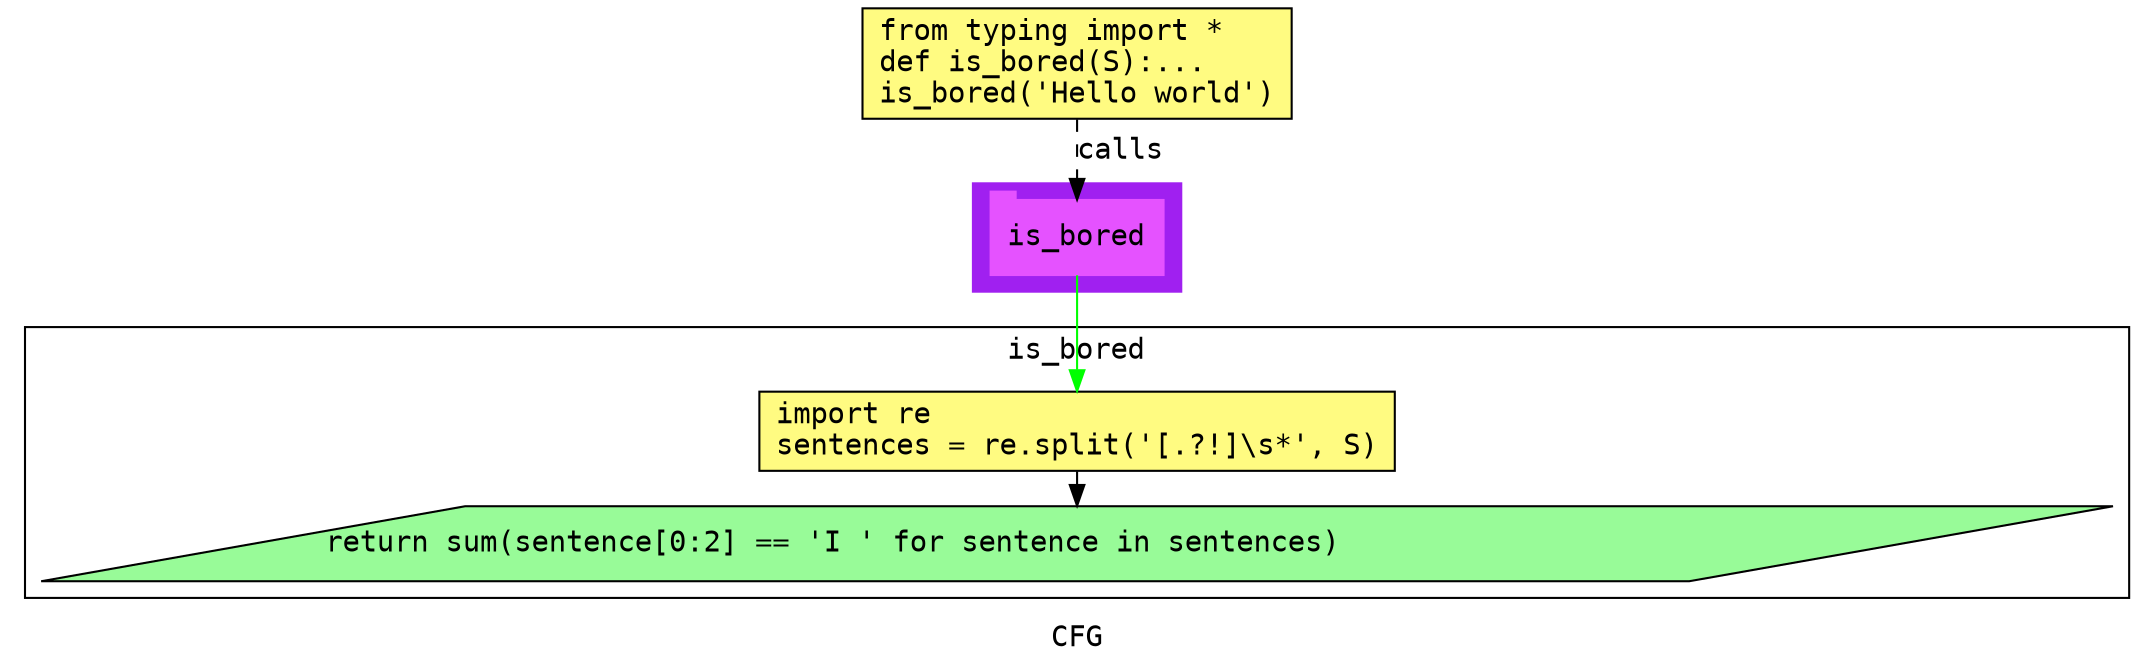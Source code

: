 digraph cluster58CFG {
	graph [bb="0,0,990,314",
		compound=True,
		fontname="DejaVu Sans Mono",
		label=CFG,
		lheight=0.21,
		lp="495,11.5",
		lwidth=0.35,
		pack=False,
		rankdir=TB,
		ranksep=0.02
	];
	node [fontname="DejaVu Sans Mono",
		label="\N"
	];
	edge [fontname="DejaVu Sans Mono"];
	subgraph cluster_1 {
		graph [bb="445,178,545,230",
			color=purple,
			compound=true,
			fontname="DejaVu Sans Mono",
			label="",
			rankdir=TB,
			ranksep=0.02,
			shape=tab,
			style=filled
		];
		node [fontname="DejaVu Sans Mono"];
		edge [fontname="DejaVu Sans Mono"];
		8	[color="#E552FF",
			height=0.5,
			label=is_bored,
			linenum="[7]",
			pos="495,204",
			shape=tab,
			style=filled,
			width=1.1528];
	}
	subgraph cluster0is_bored {
		graph [bb="8,31,982,161",
			compound=True,
			fontname="DejaVu Sans Mono",
			label=is_bored,
			lheight=0.21,
			lp="495,149.5",
			lwidth=0.93,
			pack=False,
			rankdir=TB,
			ranksep=0.02
		];
		node [fontname="DejaVu Sans Mono"];
		edge [fontname="DejaVu Sans Mono"];
		subgraph cluster_3 {
			graph [color=purple,
				compound=true,
				fontname="DejaVu Sans Mono",
				label="",
				rankdir=TB,
				ranksep=0.02,
				shape=tab,
				style=filled
			];
			node [fontname="DejaVu Sans Mono"];
			edge [fontname="DejaVu Sans Mono"];
		}
		3	[fillcolor="#FFFB81",
			height=0.52778,
			label="import re\lsentences = re.split('[.?!]\\s*', S)\l",
			linenum="[3, 4]",
			pos="495,111",
			shape=rectangle,
			style="filled,solid",
			width=4.2361];
		5	[fillcolor="#98fb98",
			height=0.5,
			label="return sum(sentence[0:2] == 'I ' for sentence in sentences)\l",
			linenum="[5]",
			pos="495,57",
			shape=parallelogram,
			style="filled,solid",
			width=13.315];
		3 -> 5	[color=black,
			pos="e,495,75.216 495,91.813 495,89.708 495,87.527 495,85.334"];
	}
	1	[fillcolor="#FFFB81",
		height=0.73611,
		label="from typing import *\ldef is_bored(S):...\lis_bored('Hello world')\l",
		linenum="[1]",
		pos="495,287.5",
		shape=rectangle,
		style="filled,solid",
		width=2.8611];
	1 -> 8	[label=calls,
		lp="516,245.5",
		pos="e,495,222.13 495,260.71 495,251.66 495,241.47 495,232.3",
		style=dashed];
	8 -> 3	[color=green,
		pos="e,495,130.29 495,185.88 495,173.12 495,155.4 495,140.52"];
}
